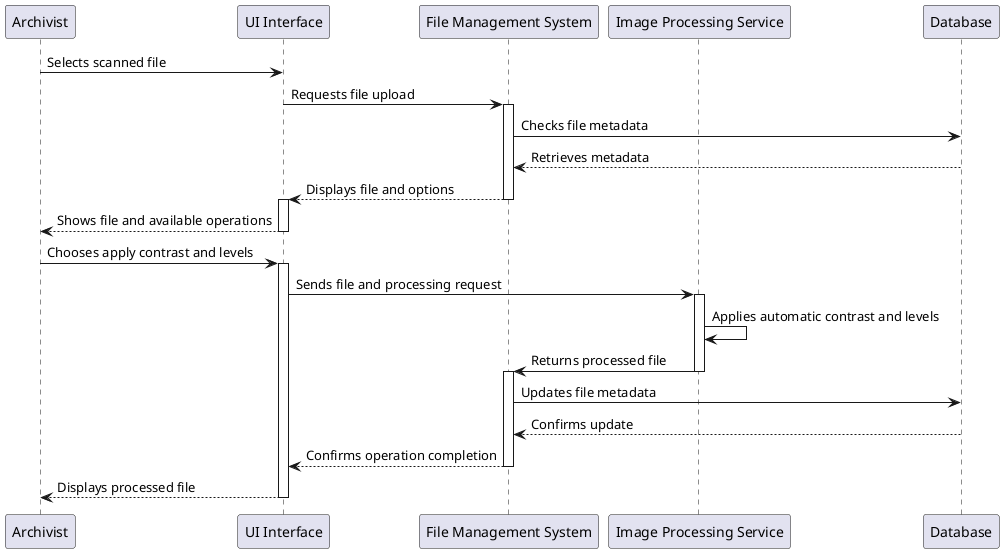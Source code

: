@startuml
participant Archivist as archivist
participant "UI Interface" as UI
participant "File Management System" as FMS
participant "Image Processing Service" as IPS
participant "Database" as DB

archivist -> UI : Selects scanned file
UI -> FMS : Requests file upload
activate FMS
FMS -> DB : Checks file metadata
DB --> FMS : Retrieves metadata
FMS --> UI : Displays file and options
deactivate FMS
activate UI
UI --> archivist : Shows file and available operations
deactivate UI
archivist -> UI : Chooses apply contrast and levels
activate UI
UI -> IPS : Sends file and processing request
activate IPS
IPS -> IPS : Applies automatic contrast and levels
IPS -> FMS : Returns processed file
deactivate IPS
activate FMS
FMS -> DB : Updates file metadata
DB --> FMS : Confirms update
FMS --> UI : Confirms operation completion
deactivate FMS
UI --> archivist : Displays processed file
deactivate UI
@enduml
